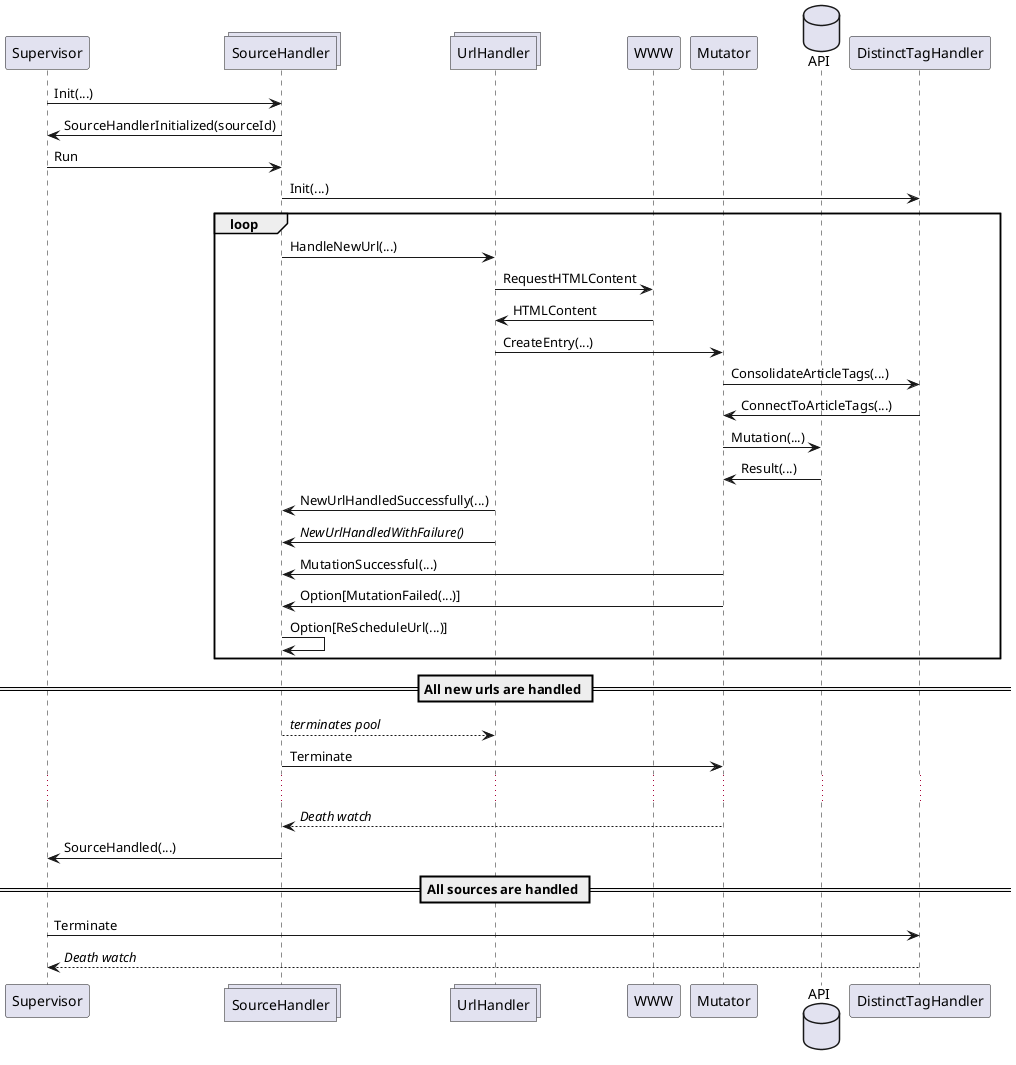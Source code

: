 @startuml
participant Supervisor
collections SourceHandler
collections UrlHandler
participant WWW
participant Mutator
database API


Supervisor -> SourceHandler: Init(...)
SourceHandler -> Supervisor: SourceHandlerInitialized(sourceId)
Supervisor -> SourceHandler: Run

SourceHandler -> DistinctTagHandler: Init(...)

loop
SourceHandler -> UrlHandler: HandleNewUrl(...)
UrlHandler -> WWW: RequestHTMLContent
WWW -> UrlHandler: HTMLContent

UrlHandler -> Mutator: CreateEntry(...)
Mutator -> DistinctTagHandler: ConsolidateArticleTags(...)
DistinctTagHandler -> Mutator: ConnectToArticleTags(...)
Mutator -> API: Mutation(...)
API -> Mutator: Result(...)
UrlHandler -> SourceHandler: NewUrlHandledSuccessfully(...)
UrlHandler -> SourceHandler: //NewUrlHandledWithFailure()//
Mutator -> SourceHandler: MutationSuccessful(...)
Mutator -> SourceHandler: Option[MutationFailed(...)]

SourceHandler -> SourceHandler: Option[ReScheduleUrl(...)]
end loop

== All new urls are handled ==

SourceHandler --> UrlHandler: //terminates pool//
SourceHandler -> Mutator: Terminate
...
Mutator --> SourceHandler: //Death watch//

SourceHandler -> Supervisor:SourceHandled(...)

== All sources are handled ==
Supervisor -> DistinctTagHandler: Terminate
DistinctTagHandler --> Supervisor: //Death watch//

@enduml